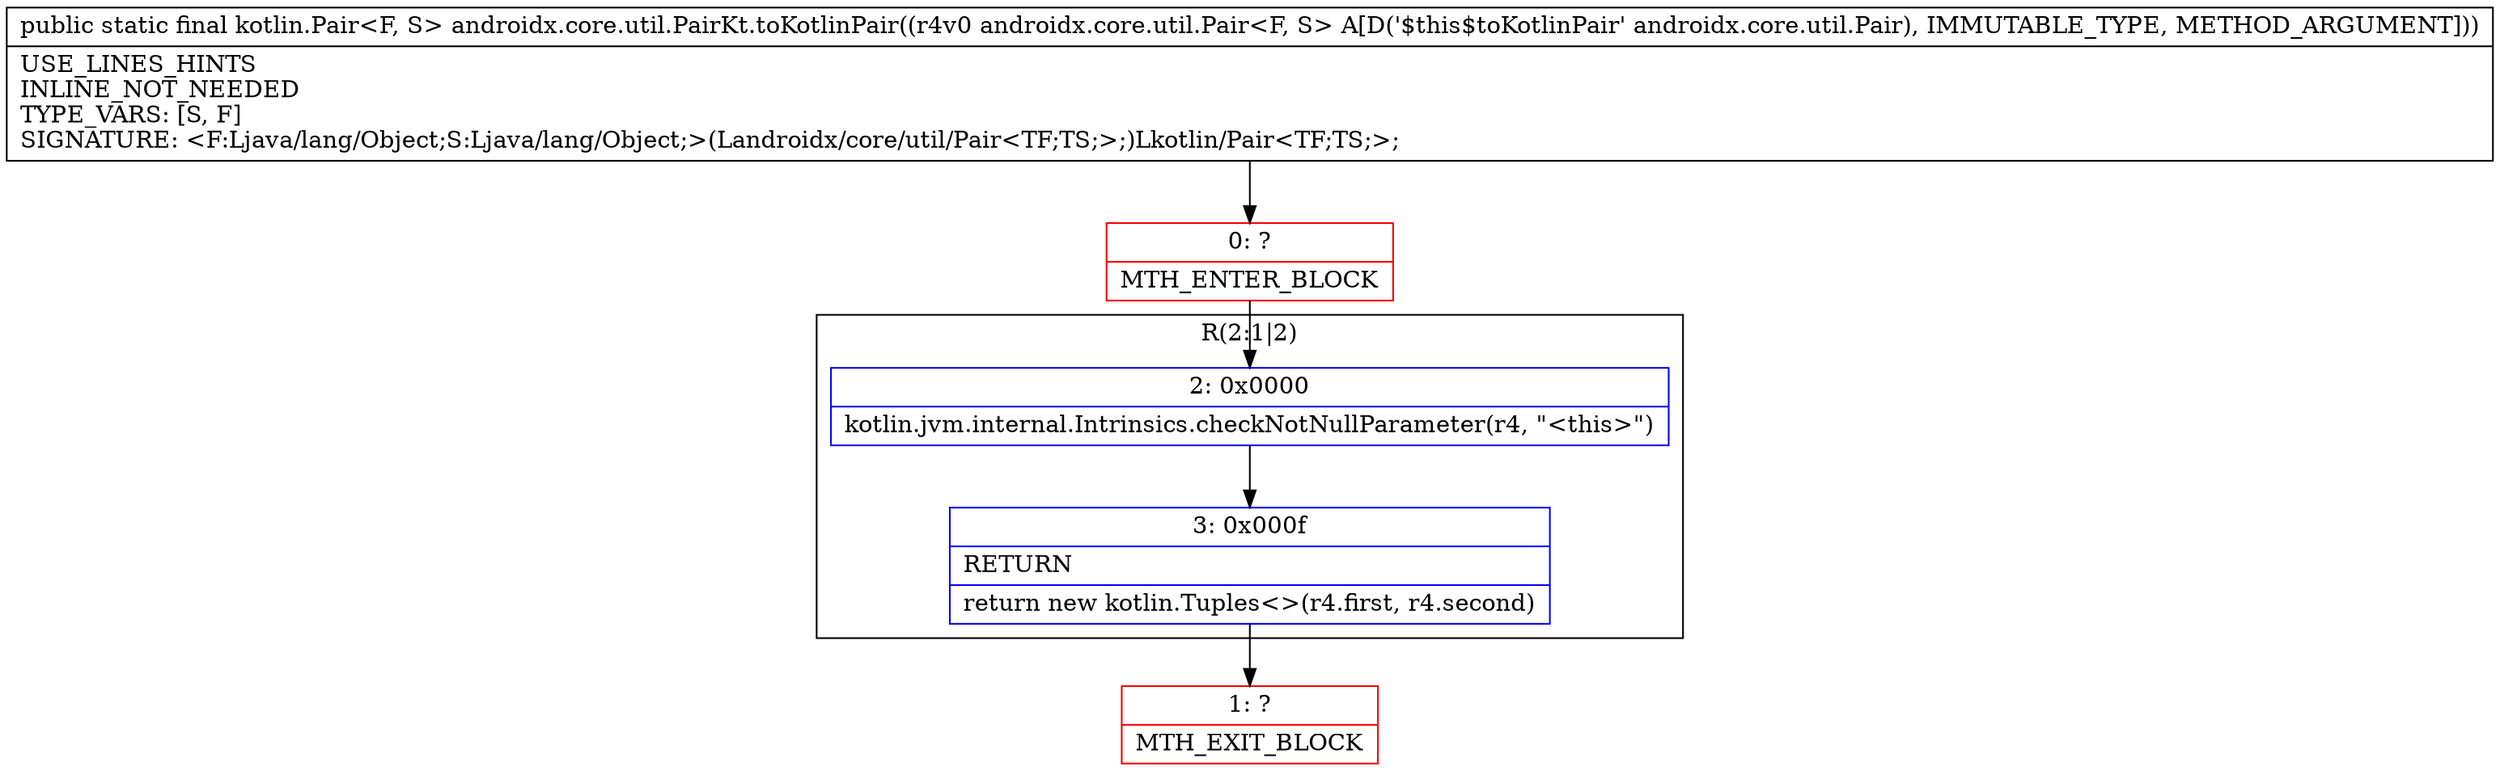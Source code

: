 digraph "CFG forandroidx.core.util.PairKt.toKotlinPair(Landroidx\/core\/util\/Pair;)Lkotlin\/Pair;" {
subgraph cluster_Region_675915775 {
label = "R(2:1|2)";
node [shape=record,color=blue];
Node_2 [shape=record,label="{2\:\ 0x0000|kotlin.jvm.internal.Intrinsics.checkNotNullParameter(r4, \"\<this\>\")\l}"];
Node_3 [shape=record,label="{3\:\ 0x000f|RETURN\l|return new kotlin.Tuples\<\>(r4.first, r4.second)\l}"];
}
Node_0 [shape=record,color=red,label="{0\:\ ?|MTH_ENTER_BLOCK\l}"];
Node_1 [shape=record,color=red,label="{1\:\ ?|MTH_EXIT_BLOCK\l}"];
MethodNode[shape=record,label="{public static final kotlin.Pair\<F, S\> androidx.core.util.PairKt.toKotlinPair((r4v0 androidx.core.util.Pair\<F, S\> A[D('$this$toKotlinPair' androidx.core.util.Pair), IMMUTABLE_TYPE, METHOD_ARGUMENT]))  | USE_LINES_HINTS\lINLINE_NOT_NEEDED\lTYPE_VARS: [S, F]\lSIGNATURE: \<F:Ljava\/lang\/Object;S:Ljava\/lang\/Object;\>(Landroidx\/core\/util\/Pair\<TF;TS;\>;)Lkotlin\/Pair\<TF;TS;\>;\l}"];
MethodNode -> Node_0;Node_2 -> Node_3;
Node_3 -> Node_1;
Node_0 -> Node_2;
}

